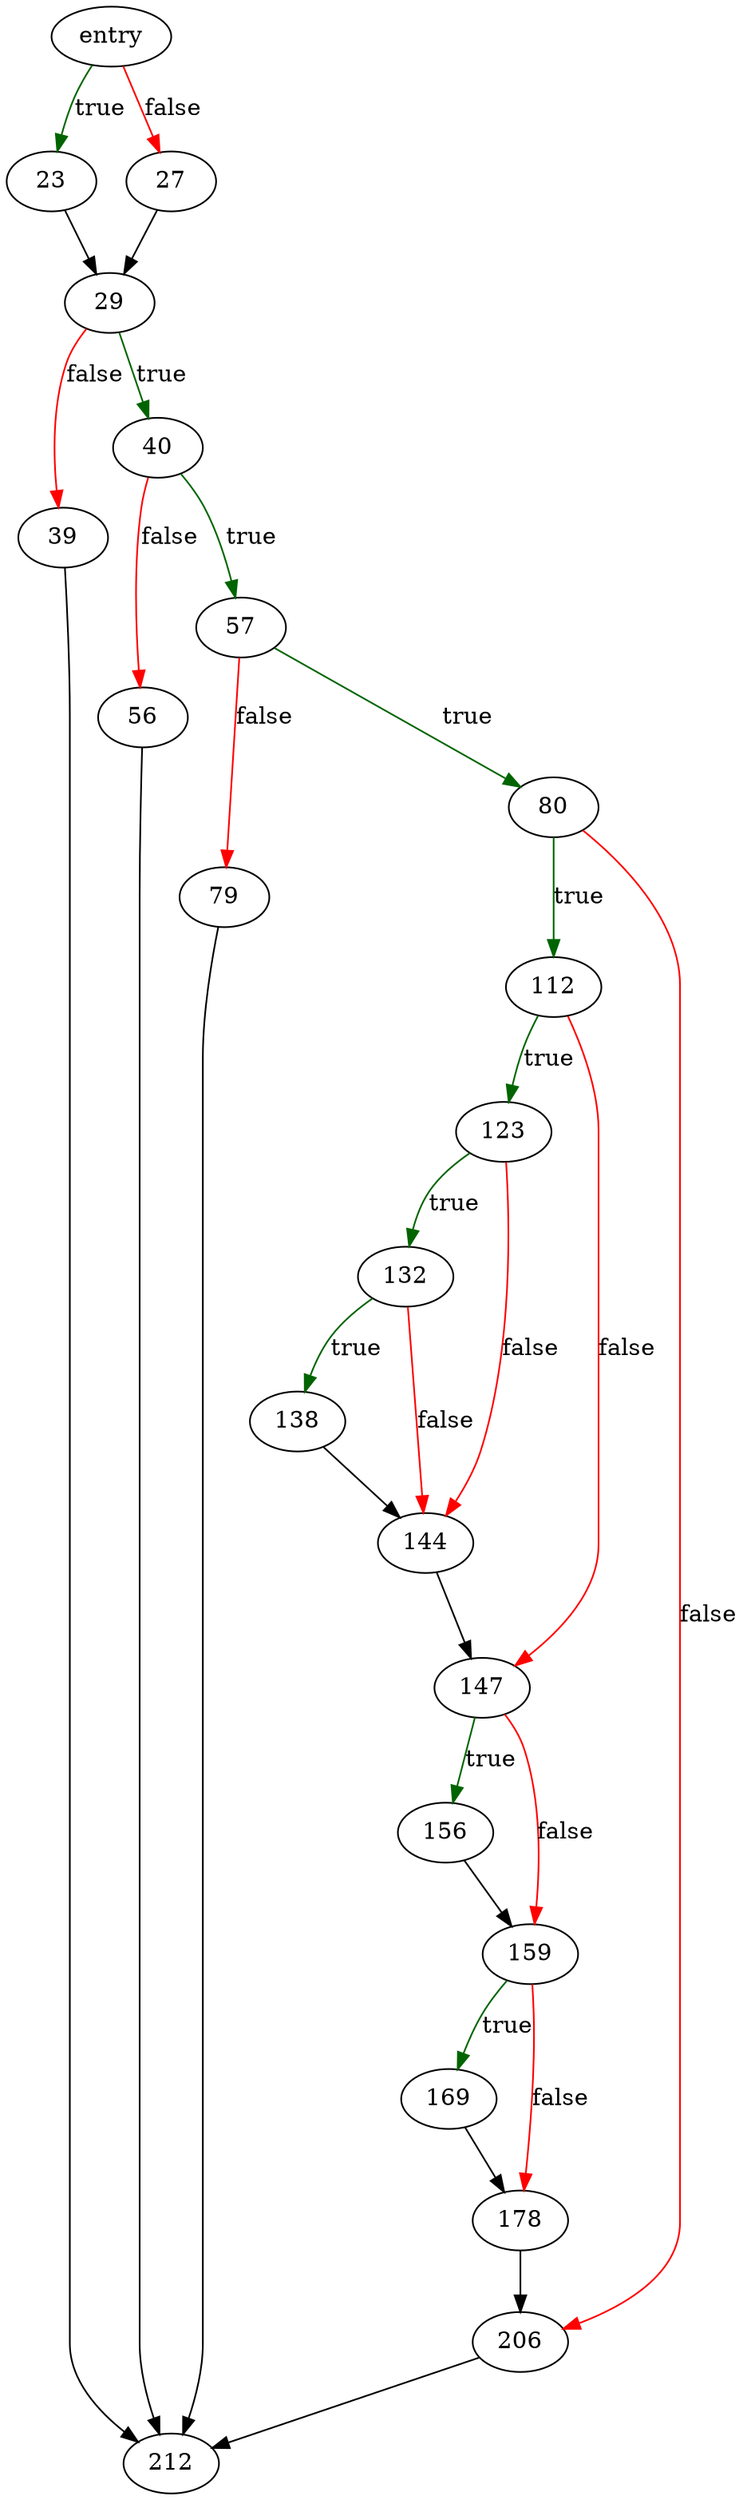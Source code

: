 digraph "codeRowTrigger" {
	// Node definitions.
	4 [label=entry];
	23;
	27;
	29;
	39;
	40;
	56;
	57;
	79;
	80;
	112;
	123;
	132;
	138;
	144;
	147;
	156;
	159;
	169;
	178;
	206;
	212;

	// Edge definitions.
	4 -> 23 [
		color=darkgreen
		label=true
	];
	4 -> 27 [
		color=red
		label=false
	];
	23 -> 29;
	27 -> 29;
	29 -> 39 [
		color=red
		label=false
	];
	29 -> 40 [
		color=darkgreen
		label=true
	];
	39 -> 212;
	40 -> 56 [
		color=red
		label=false
	];
	40 -> 57 [
		color=darkgreen
		label=true
	];
	56 -> 212;
	57 -> 79 [
		color=red
		label=false
	];
	57 -> 80 [
		color=darkgreen
		label=true
	];
	79 -> 212;
	80 -> 112 [
		color=darkgreen
		label=true
	];
	80 -> 206 [
		color=red
		label=false
	];
	112 -> 123 [
		color=darkgreen
		label=true
	];
	112 -> 147 [
		color=red
		label=false
	];
	123 -> 132 [
		color=darkgreen
		label=true
	];
	123 -> 144 [
		color=red
		label=false
	];
	132 -> 138 [
		color=darkgreen
		label=true
	];
	132 -> 144 [
		color=red
		label=false
	];
	138 -> 144;
	144 -> 147;
	147 -> 156 [
		color=darkgreen
		label=true
	];
	147 -> 159 [
		color=red
		label=false
	];
	156 -> 159;
	159 -> 169 [
		color=darkgreen
		label=true
	];
	159 -> 178 [
		color=red
		label=false
	];
	169 -> 178;
	178 -> 206;
	206 -> 212;
}